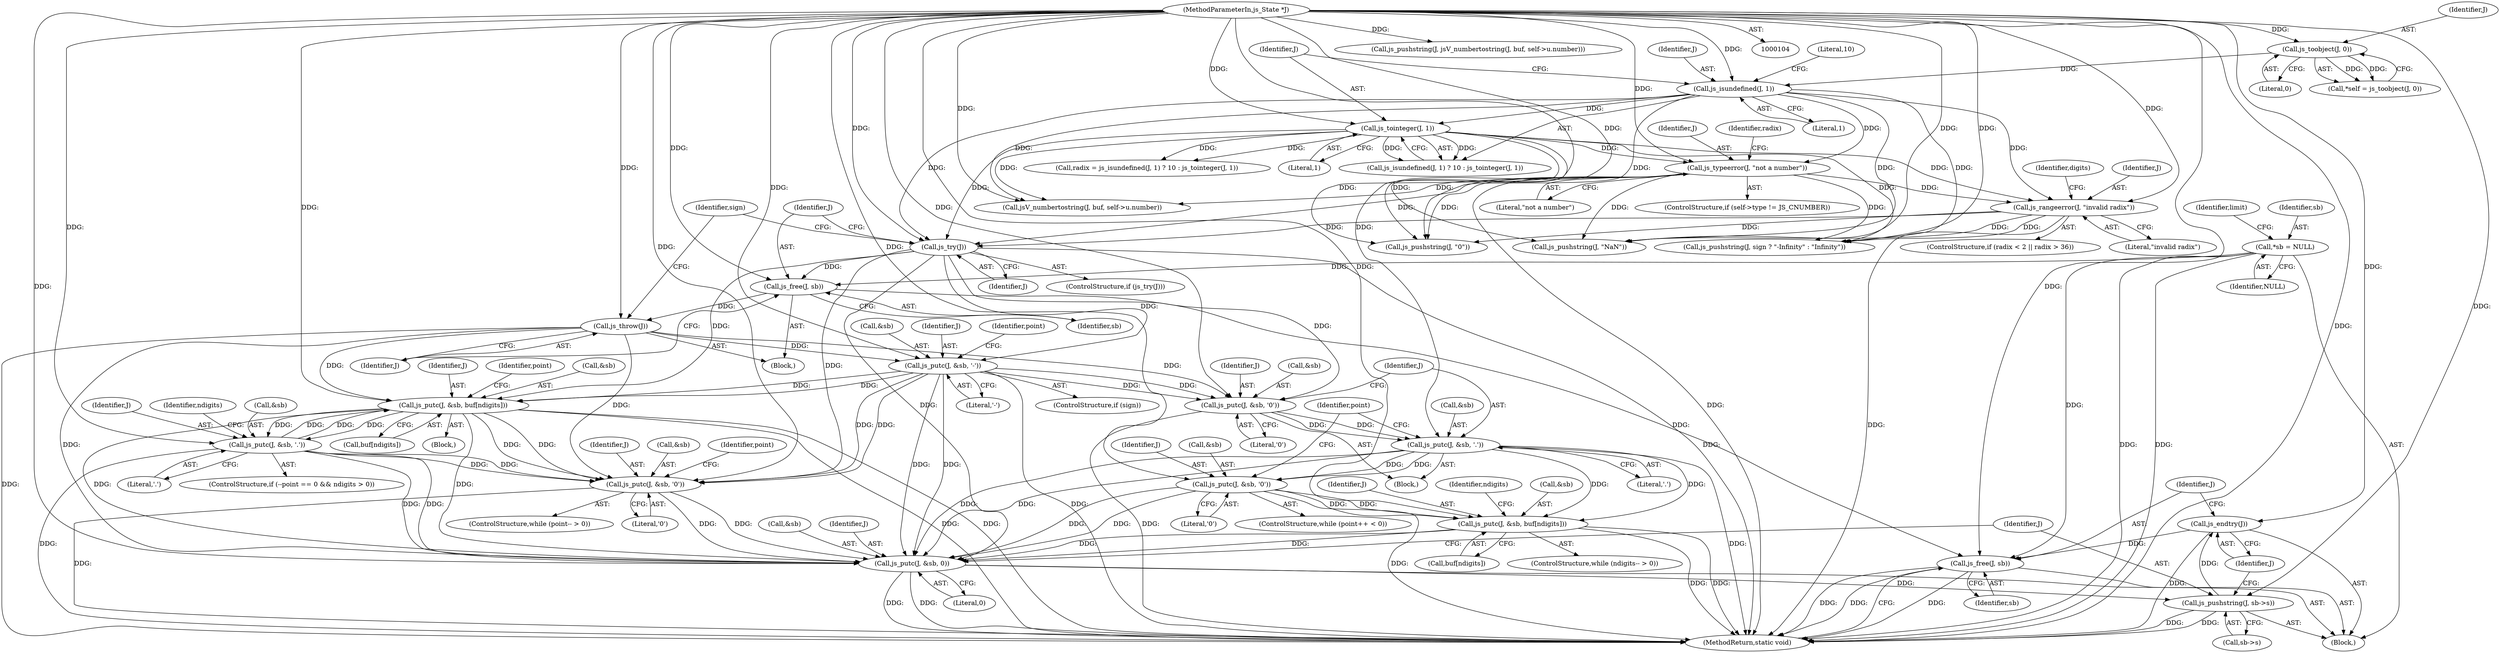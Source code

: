 digraph "0_mujs_da632ca08f240590d2dec786722ed08486ce1be6@API" {
"1000414" [label="(Call,js_free(J, sb))"];
"1000412" [label="(Call,js_endtry(J))"];
"1000407" [label="(Call,js_pushstring(J, sb->s))"];
"1000402" [label="(Call,js_putc(J, &sb, 0))"];
"1000311" [label="(Call,js_try(J))"];
"1000158" [label="(Call,js_rangeerror(J, \"invalid radix\"))"];
"1000118" [label="(Call,js_isundefined(J, 1))"];
"1000111" [label="(Call,js_toobject(J, 0))"];
"1000105" [label="(MethodParameterIn,js_State *J)"];
"1000122" [label="(Call,js_tointeger(J, 1))"];
"1000131" [label="(Call,js_typeerror(J, \"not a number\"))"];
"1000397" [label="(Call,js_putc(J, &sb, '0'))"];
"1000317" [label="(Call,js_throw(J))"];
"1000314" [label="(Call,js_free(J, sb))"];
"1000185" [label="(Call,*sb = NULL)"];
"1000387" [label="(Call,js_putc(J, &sb, '.'))"];
"1000371" [label="(Call,js_putc(J, &sb, buf[ndigits]))"];
"1000321" [label="(Call,js_putc(J, &sb, '-'))"];
"1000356" [label="(Call,js_putc(J, &sb, buf[ndigits]))"];
"1000346" [label="(Call,js_putc(J, &sb, '0'))"];
"1000336" [label="(Call,js_putc(J, &sb, '.'))"];
"1000331" [label="(Call,js_putc(J, &sb, '0'))"];
"1000325" [label="(Literal,'-')"];
"1000221" [label="(Call,js_pushstring(J, sign ? \"-Infinity\" : \"Infinity\"))"];
"1000317" [label="(Call,js_throw(J))"];
"1000413" [label="(Identifier,J)"];
"1000133" [label="(Literal,\"not a number\")"];
"1000340" [label="(Literal,'.')"];
"1000368" [label="(Identifier,ndigits)"];
"1000322" [label="(Identifier,J)"];
"1000415" [label="(Identifier,J)"];
"1000124" [label="(Literal,1)"];
"1000341" [label="(ControlStructure,while (point++ < 0))"];
"1000320" [label="(Identifier,sign)"];
"1000185" [label="(Call,*sb = NULL)"];
"1000118" [label="(Call,js_isundefined(J, 1))"];
"1000404" [label="(Call,&sb)"];
"1000150" [label="(ControlStructure,if (radix < 2 || radix > 36))"];
"1000389" [label="(Call,&sb)"];
"1000139" [label="(Call,js_pushstring(J, jsV_numbertostring(J, buf, self->u.number)))"];
"1000402" [label="(Call,js_putc(J, &sb, 0))"];
"1000360" [label="(Call,buf[ndigits])"];
"1000321" [label="(Call,js_putc(J, &sb, '-'))"];
"1000388" [label="(Identifier,J)"];
"1000160" [label="(Literal,\"invalid radix\")"];
"1000346" [label="(Call,js_putc(J, &sb, '0'))"];
"1000123" [label="(Identifier,J)"];
"1000338" [label="(Call,&sb)"];
"1000315" [label="(Identifier,J)"];
"1000125" [label="(ControlStructure,if (self->type != JS_CNUMBER))"];
"1000161" [label="(Block,)"];
"1000111" [label="(Call,js_toobject(J, 0))"];
"1000191" [label="(Identifier,limit)"];
"1000164" [label="(Identifier,digits)"];
"1000318" [label="(Identifier,J)"];
"1000403" [label="(Identifier,J)"];
"1000112" [label="(Identifier,J)"];
"1000354" [label="(Identifier,ndigits)"];
"1000375" [label="(Call,buf[ndigits])"];
"1000205" [label="(Call,js_pushstring(J, \"0\"))"];
"1000158" [label="(Call,js_rangeerror(J, \"invalid radix\"))"];
"1000141" [label="(Call,jsV_numbertostring(J, buf, self->u.number))"];
"1000373" [label="(Call,&sb)"];
"1000351" [label="(ControlStructure,while (ndigits-- > 0))"];
"1000122" [label="(Call,js_tointeger(J, 1))"];
"1000330" [label="(Block,)"];
"1000109" [label="(Call,*self = js_toobject(J, 0))"];
"1000387" [label="(Call,js_putc(J, &sb, '.'))"];
"1000344" [label="(Identifier,point)"];
"1000347" [label="(Identifier,J)"];
"1000113" [label="(Literal,0)"];
"1000117" [label="(Call,js_isundefined(J, 1) ? 10 : js_tointeger(J, 1))"];
"1000312" [label="(Identifier,J)"];
"1000408" [label="(Identifier,J)"];
"1000332" [label="(Identifier,J)"];
"1000316" [label="(Identifier,sb)"];
"1000311" [label="(Call,js_try(J))"];
"1000314" [label="(Call,js_free(J, sb))"];
"1000120" [label="(Literal,1)"];
"1000391" [label="(Literal,'.')"];
"1000414" [label="(Call,js_free(J, sb))"];
"1000115" [label="(Call,radix = js_isundefined(J, 1) ? 10 : js_tointeger(J, 1))"];
"1000159" [label="(Identifier,J)"];
"1000336" [label="(Call,js_putc(J, &sb, '.'))"];
"1000372" [label="(Identifier,J)"];
"1000328" [label="(Identifier,point)"];
"1000337" [label="(Identifier,J)"];
"1000121" [label="(Literal,10)"];
"1000119" [label="(Identifier,J)"];
"1000397" [label="(Call,js_putc(J, &sb, '0'))"];
"1000398" [label="(Identifier,J)"];
"1000370" [label="(Block,)"];
"1000406" [label="(Literal,0)"];
"1000350" [label="(Literal,'0')"];
"1000323" [label="(Call,&sb)"];
"1000401" [label="(Literal,'0')"];
"1000392" [label="(ControlStructure,while (point-- > 0))"];
"1000186" [label="(Identifier,sb)"];
"1000136" [label="(Identifier,radix)"];
"1000333" [label="(Call,&sb)"];
"1000213" [label="(Call,js_pushstring(J, \"NaN\"))"];
"1000132" [label="(Identifier,J)"];
"1000358" [label="(Call,&sb)"];
"1000356" [label="(Call,js_putc(J, &sb, buf[ndigits]))"];
"1000357" [label="(Identifier,J)"];
"1000399" [label="(Call,&sb)"];
"1000417" [label="(MethodReturn,static void)"];
"1000409" [label="(Call,sb->s)"];
"1000187" [label="(Identifier,NULL)"];
"1000131" [label="(Call,js_typeerror(J, \"not a number\"))"];
"1000313" [label="(Block,)"];
"1000310" [label="(ControlStructure,if (js_try(J)))"];
"1000371" [label="(Call,js_putc(J, &sb, buf[ndigits]))"];
"1000416" [label="(Identifier,sb)"];
"1000382" [label="(Identifier,point)"];
"1000331" [label="(Call,js_putc(J, &sb, '0'))"];
"1000412" [label="(Call,js_endtry(J))"];
"1000395" [label="(Identifier,point)"];
"1000378" [label="(ControlStructure,if (--point == 0 && ndigits > 0))"];
"1000407" [label="(Call,js_pushstring(J, sb->s))"];
"1000319" [label="(ControlStructure,if (sign))"];
"1000105" [label="(MethodParameterIn,js_State *J)"];
"1000335" [label="(Literal,'0')"];
"1000348" [label="(Call,&sb)"];
"1000414" -> "1000161"  [label="AST: "];
"1000414" -> "1000416"  [label="CFG: "];
"1000415" -> "1000414"  [label="AST: "];
"1000416" -> "1000414"  [label="AST: "];
"1000417" -> "1000414"  [label="CFG: "];
"1000414" -> "1000417"  [label="DDG: "];
"1000414" -> "1000417"  [label="DDG: "];
"1000414" -> "1000417"  [label="DDG: "];
"1000412" -> "1000414"  [label="DDG: "];
"1000105" -> "1000414"  [label="DDG: "];
"1000185" -> "1000414"  [label="DDG: "];
"1000314" -> "1000414"  [label="DDG: "];
"1000412" -> "1000161"  [label="AST: "];
"1000412" -> "1000413"  [label="CFG: "];
"1000413" -> "1000412"  [label="AST: "];
"1000415" -> "1000412"  [label="CFG: "];
"1000412" -> "1000417"  [label="DDG: "];
"1000407" -> "1000412"  [label="DDG: "];
"1000105" -> "1000412"  [label="DDG: "];
"1000407" -> "1000161"  [label="AST: "];
"1000407" -> "1000409"  [label="CFG: "];
"1000408" -> "1000407"  [label="AST: "];
"1000409" -> "1000407"  [label="AST: "];
"1000413" -> "1000407"  [label="CFG: "];
"1000407" -> "1000417"  [label="DDG: "];
"1000407" -> "1000417"  [label="DDG: "];
"1000402" -> "1000407"  [label="DDG: "];
"1000105" -> "1000407"  [label="DDG: "];
"1000402" -> "1000161"  [label="AST: "];
"1000402" -> "1000406"  [label="CFG: "];
"1000403" -> "1000402"  [label="AST: "];
"1000404" -> "1000402"  [label="AST: "];
"1000406" -> "1000402"  [label="AST: "];
"1000408" -> "1000402"  [label="CFG: "];
"1000402" -> "1000417"  [label="DDG: "];
"1000402" -> "1000417"  [label="DDG: "];
"1000311" -> "1000402"  [label="DDG: "];
"1000397" -> "1000402"  [label="DDG: "];
"1000397" -> "1000402"  [label="DDG: "];
"1000317" -> "1000402"  [label="DDG: "];
"1000356" -> "1000402"  [label="DDG: "];
"1000356" -> "1000402"  [label="DDG: "];
"1000387" -> "1000402"  [label="DDG: "];
"1000387" -> "1000402"  [label="DDG: "];
"1000346" -> "1000402"  [label="DDG: "];
"1000346" -> "1000402"  [label="DDG: "];
"1000321" -> "1000402"  [label="DDG: "];
"1000321" -> "1000402"  [label="DDG: "];
"1000371" -> "1000402"  [label="DDG: "];
"1000371" -> "1000402"  [label="DDG: "];
"1000336" -> "1000402"  [label="DDG: "];
"1000336" -> "1000402"  [label="DDG: "];
"1000105" -> "1000402"  [label="DDG: "];
"1000311" -> "1000310"  [label="AST: "];
"1000311" -> "1000312"  [label="CFG: "];
"1000312" -> "1000311"  [label="AST: "];
"1000315" -> "1000311"  [label="CFG: "];
"1000320" -> "1000311"  [label="CFG: "];
"1000311" -> "1000417"  [label="DDG: "];
"1000158" -> "1000311"  [label="DDG: "];
"1000118" -> "1000311"  [label="DDG: "];
"1000122" -> "1000311"  [label="DDG: "];
"1000131" -> "1000311"  [label="DDG: "];
"1000105" -> "1000311"  [label="DDG: "];
"1000311" -> "1000314"  [label="DDG: "];
"1000311" -> "1000321"  [label="DDG: "];
"1000311" -> "1000331"  [label="DDG: "];
"1000311" -> "1000371"  [label="DDG: "];
"1000311" -> "1000397"  [label="DDG: "];
"1000158" -> "1000150"  [label="AST: "];
"1000158" -> "1000160"  [label="CFG: "];
"1000159" -> "1000158"  [label="AST: "];
"1000160" -> "1000158"  [label="AST: "];
"1000164" -> "1000158"  [label="CFG: "];
"1000158" -> "1000417"  [label="DDG: "];
"1000118" -> "1000158"  [label="DDG: "];
"1000122" -> "1000158"  [label="DDG: "];
"1000131" -> "1000158"  [label="DDG: "];
"1000105" -> "1000158"  [label="DDG: "];
"1000158" -> "1000205"  [label="DDG: "];
"1000158" -> "1000213"  [label="DDG: "];
"1000158" -> "1000221"  [label="DDG: "];
"1000118" -> "1000117"  [label="AST: "];
"1000118" -> "1000120"  [label="CFG: "];
"1000119" -> "1000118"  [label="AST: "];
"1000120" -> "1000118"  [label="AST: "];
"1000121" -> "1000118"  [label="CFG: "];
"1000123" -> "1000118"  [label="CFG: "];
"1000111" -> "1000118"  [label="DDG: "];
"1000105" -> "1000118"  [label="DDG: "];
"1000118" -> "1000122"  [label="DDG: "];
"1000118" -> "1000131"  [label="DDG: "];
"1000118" -> "1000141"  [label="DDG: "];
"1000118" -> "1000205"  [label="DDG: "];
"1000118" -> "1000213"  [label="DDG: "];
"1000118" -> "1000221"  [label="DDG: "];
"1000111" -> "1000109"  [label="AST: "];
"1000111" -> "1000113"  [label="CFG: "];
"1000112" -> "1000111"  [label="AST: "];
"1000113" -> "1000111"  [label="AST: "];
"1000109" -> "1000111"  [label="CFG: "];
"1000111" -> "1000109"  [label="DDG: "];
"1000111" -> "1000109"  [label="DDG: "];
"1000105" -> "1000111"  [label="DDG: "];
"1000105" -> "1000104"  [label="AST: "];
"1000105" -> "1000417"  [label="DDG: "];
"1000105" -> "1000122"  [label="DDG: "];
"1000105" -> "1000131"  [label="DDG: "];
"1000105" -> "1000139"  [label="DDG: "];
"1000105" -> "1000141"  [label="DDG: "];
"1000105" -> "1000205"  [label="DDG: "];
"1000105" -> "1000213"  [label="DDG: "];
"1000105" -> "1000221"  [label="DDG: "];
"1000105" -> "1000314"  [label="DDG: "];
"1000105" -> "1000317"  [label="DDG: "];
"1000105" -> "1000321"  [label="DDG: "];
"1000105" -> "1000331"  [label="DDG: "];
"1000105" -> "1000336"  [label="DDG: "];
"1000105" -> "1000346"  [label="DDG: "];
"1000105" -> "1000356"  [label="DDG: "];
"1000105" -> "1000371"  [label="DDG: "];
"1000105" -> "1000387"  [label="DDG: "];
"1000105" -> "1000397"  [label="DDG: "];
"1000122" -> "1000117"  [label="AST: "];
"1000122" -> "1000124"  [label="CFG: "];
"1000123" -> "1000122"  [label="AST: "];
"1000124" -> "1000122"  [label="AST: "];
"1000117" -> "1000122"  [label="CFG: "];
"1000122" -> "1000115"  [label="DDG: "];
"1000122" -> "1000115"  [label="DDG: "];
"1000122" -> "1000117"  [label="DDG: "];
"1000122" -> "1000117"  [label="DDG: "];
"1000122" -> "1000131"  [label="DDG: "];
"1000122" -> "1000141"  [label="DDG: "];
"1000122" -> "1000205"  [label="DDG: "];
"1000122" -> "1000213"  [label="DDG: "];
"1000122" -> "1000221"  [label="DDG: "];
"1000131" -> "1000125"  [label="AST: "];
"1000131" -> "1000133"  [label="CFG: "];
"1000132" -> "1000131"  [label="AST: "];
"1000133" -> "1000131"  [label="AST: "];
"1000136" -> "1000131"  [label="CFG: "];
"1000131" -> "1000417"  [label="DDG: "];
"1000131" -> "1000141"  [label="DDG: "];
"1000131" -> "1000205"  [label="DDG: "];
"1000131" -> "1000213"  [label="DDG: "];
"1000131" -> "1000221"  [label="DDG: "];
"1000397" -> "1000392"  [label="AST: "];
"1000397" -> "1000401"  [label="CFG: "];
"1000398" -> "1000397"  [label="AST: "];
"1000399" -> "1000397"  [label="AST: "];
"1000401" -> "1000397"  [label="AST: "];
"1000395" -> "1000397"  [label="CFG: "];
"1000397" -> "1000417"  [label="DDG: "];
"1000317" -> "1000397"  [label="DDG: "];
"1000387" -> "1000397"  [label="DDG: "];
"1000387" -> "1000397"  [label="DDG: "];
"1000321" -> "1000397"  [label="DDG: "];
"1000321" -> "1000397"  [label="DDG: "];
"1000371" -> "1000397"  [label="DDG: "];
"1000371" -> "1000397"  [label="DDG: "];
"1000317" -> "1000313"  [label="AST: "];
"1000317" -> "1000318"  [label="CFG: "];
"1000318" -> "1000317"  [label="AST: "];
"1000320" -> "1000317"  [label="CFG: "];
"1000317" -> "1000417"  [label="DDG: "];
"1000314" -> "1000317"  [label="DDG: "];
"1000317" -> "1000321"  [label="DDG: "];
"1000317" -> "1000331"  [label="DDG: "];
"1000317" -> "1000371"  [label="DDG: "];
"1000314" -> "1000313"  [label="AST: "];
"1000314" -> "1000316"  [label="CFG: "];
"1000315" -> "1000314"  [label="AST: "];
"1000316" -> "1000314"  [label="AST: "];
"1000318" -> "1000314"  [label="CFG: "];
"1000185" -> "1000314"  [label="DDG: "];
"1000185" -> "1000161"  [label="AST: "];
"1000185" -> "1000187"  [label="CFG: "];
"1000186" -> "1000185"  [label="AST: "];
"1000187" -> "1000185"  [label="AST: "];
"1000191" -> "1000185"  [label="CFG: "];
"1000185" -> "1000417"  [label="DDG: "];
"1000185" -> "1000417"  [label="DDG: "];
"1000387" -> "1000378"  [label="AST: "];
"1000387" -> "1000391"  [label="CFG: "];
"1000388" -> "1000387"  [label="AST: "];
"1000389" -> "1000387"  [label="AST: "];
"1000391" -> "1000387"  [label="AST: "];
"1000368" -> "1000387"  [label="CFG: "];
"1000387" -> "1000417"  [label="DDG: "];
"1000387" -> "1000371"  [label="DDG: "];
"1000387" -> "1000371"  [label="DDG: "];
"1000371" -> "1000387"  [label="DDG: "];
"1000371" -> "1000387"  [label="DDG: "];
"1000371" -> "1000370"  [label="AST: "];
"1000371" -> "1000375"  [label="CFG: "];
"1000372" -> "1000371"  [label="AST: "];
"1000373" -> "1000371"  [label="AST: "];
"1000375" -> "1000371"  [label="AST: "];
"1000382" -> "1000371"  [label="CFG: "];
"1000371" -> "1000417"  [label="DDG: "];
"1000371" -> "1000417"  [label="DDG: "];
"1000321" -> "1000371"  [label="DDG: "];
"1000321" -> "1000371"  [label="DDG: "];
"1000321" -> "1000319"  [label="AST: "];
"1000321" -> "1000325"  [label="CFG: "];
"1000322" -> "1000321"  [label="AST: "];
"1000323" -> "1000321"  [label="AST: "];
"1000325" -> "1000321"  [label="AST: "];
"1000328" -> "1000321"  [label="CFG: "];
"1000321" -> "1000417"  [label="DDG: "];
"1000321" -> "1000331"  [label="DDG: "];
"1000321" -> "1000331"  [label="DDG: "];
"1000356" -> "1000351"  [label="AST: "];
"1000356" -> "1000360"  [label="CFG: "];
"1000357" -> "1000356"  [label="AST: "];
"1000358" -> "1000356"  [label="AST: "];
"1000360" -> "1000356"  [label="AST: "];
"1000354" -> "1000356"  [label="CFG: "];
"1000356" -> "1000417"  [label="DDG: "];
"1000356" -> "1000417"  [label="DDG: "];
"1000346" -> "1000356"  [label="DDG: "];
"1000346" -> "1000356"  [label="DDG: "];
"1000336" -> "1000356"  [label="DDG: "];
"1000336" -> "1000356"  [label="DDG: "];
"1000346" -> "1000341"  [label="AST: "];
"1000346" -> "1000350"  [label="CFG: "];
"1000347" -> "1000346"  [label="AST: "];
"1000348" -> "1000346"  [label="AST: "];
"1000350" -> "1000346"  [label="AST: "];
"1000344" -> "1000346"  [label="CFG: "];
"1000346" -> "1000417"  [label="DDG: "];
"1000336" -> "1000346"  [label="DDG: "];
"1000336" -> "1000346"  [label="DDG: "];
"1000336" -> "1000330"  [label="AST: "];
"1000336" -> "1000340"  [label="CFG: "];
"1000337" -> "1000336"  [label="AST: "];
"1000338" -> "1000336"  [label="AST: "];
"1000340" -> "1000336"  [label="AST: "];
"1000344" -> "1000336"  [label="CFG: "];
"1000336" -> "1000417"  [label="DDG: "];
"1000331" -> "1000336"  [label="DDG: "];
"1000331" -> "1000336"  [label="DDG: "];
"1000331" -> "1000330"  [label="AST: "];
"1000331" -> "1000335"  [label="CFG: "];
"1000332" -> "1000331"  [label="AST: "];
"1000333" -> "1000331"  [label="AST: "];
"1000335" -> "1000331"  [label="AST: "];
"1000337" -> "1000331"  [label="CFG: "];
"1000331" -> "1000417"  [label="DDG: "];
}
